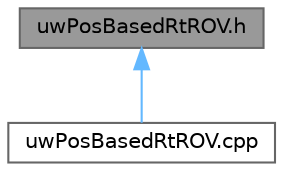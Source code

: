 digraph "uwPosBasedRtROV.h"
{
 // LATEX_PDF_SIZE
  bgcolor="transparent";
  edge [fontname=Helvetica,fontsize=10,labelfontname=Helvetica,labelfontsize=10];
  node [fontname=Helvetica,fontsize=10,shape=box,height=0.2,width=0.4];
  Node1 [id="Node000001",label="uwPosBasedRtROV.h",height=0.2,width=0.4,color="gray40", fillcolor="grey60", style="filled", fontcolor="black",tooltip="Routing protocol for vehicles based on ROV position."];
  Node1 -> Node2 [id="edge1_Node000001_Node000002",dir="back",color="steelblue1",style="solid",tooltip=" "];
  Node2 [id="Node000002",label="uwPosBasedRtROV.cpp",height=0.2,width=0.4,color="grey40", fillcolor="white", style="filled",URL="$uwPosBasedRtROV_8cpp.html",tooltip="Routing protocol for vehicles based on ROV position."];
}
